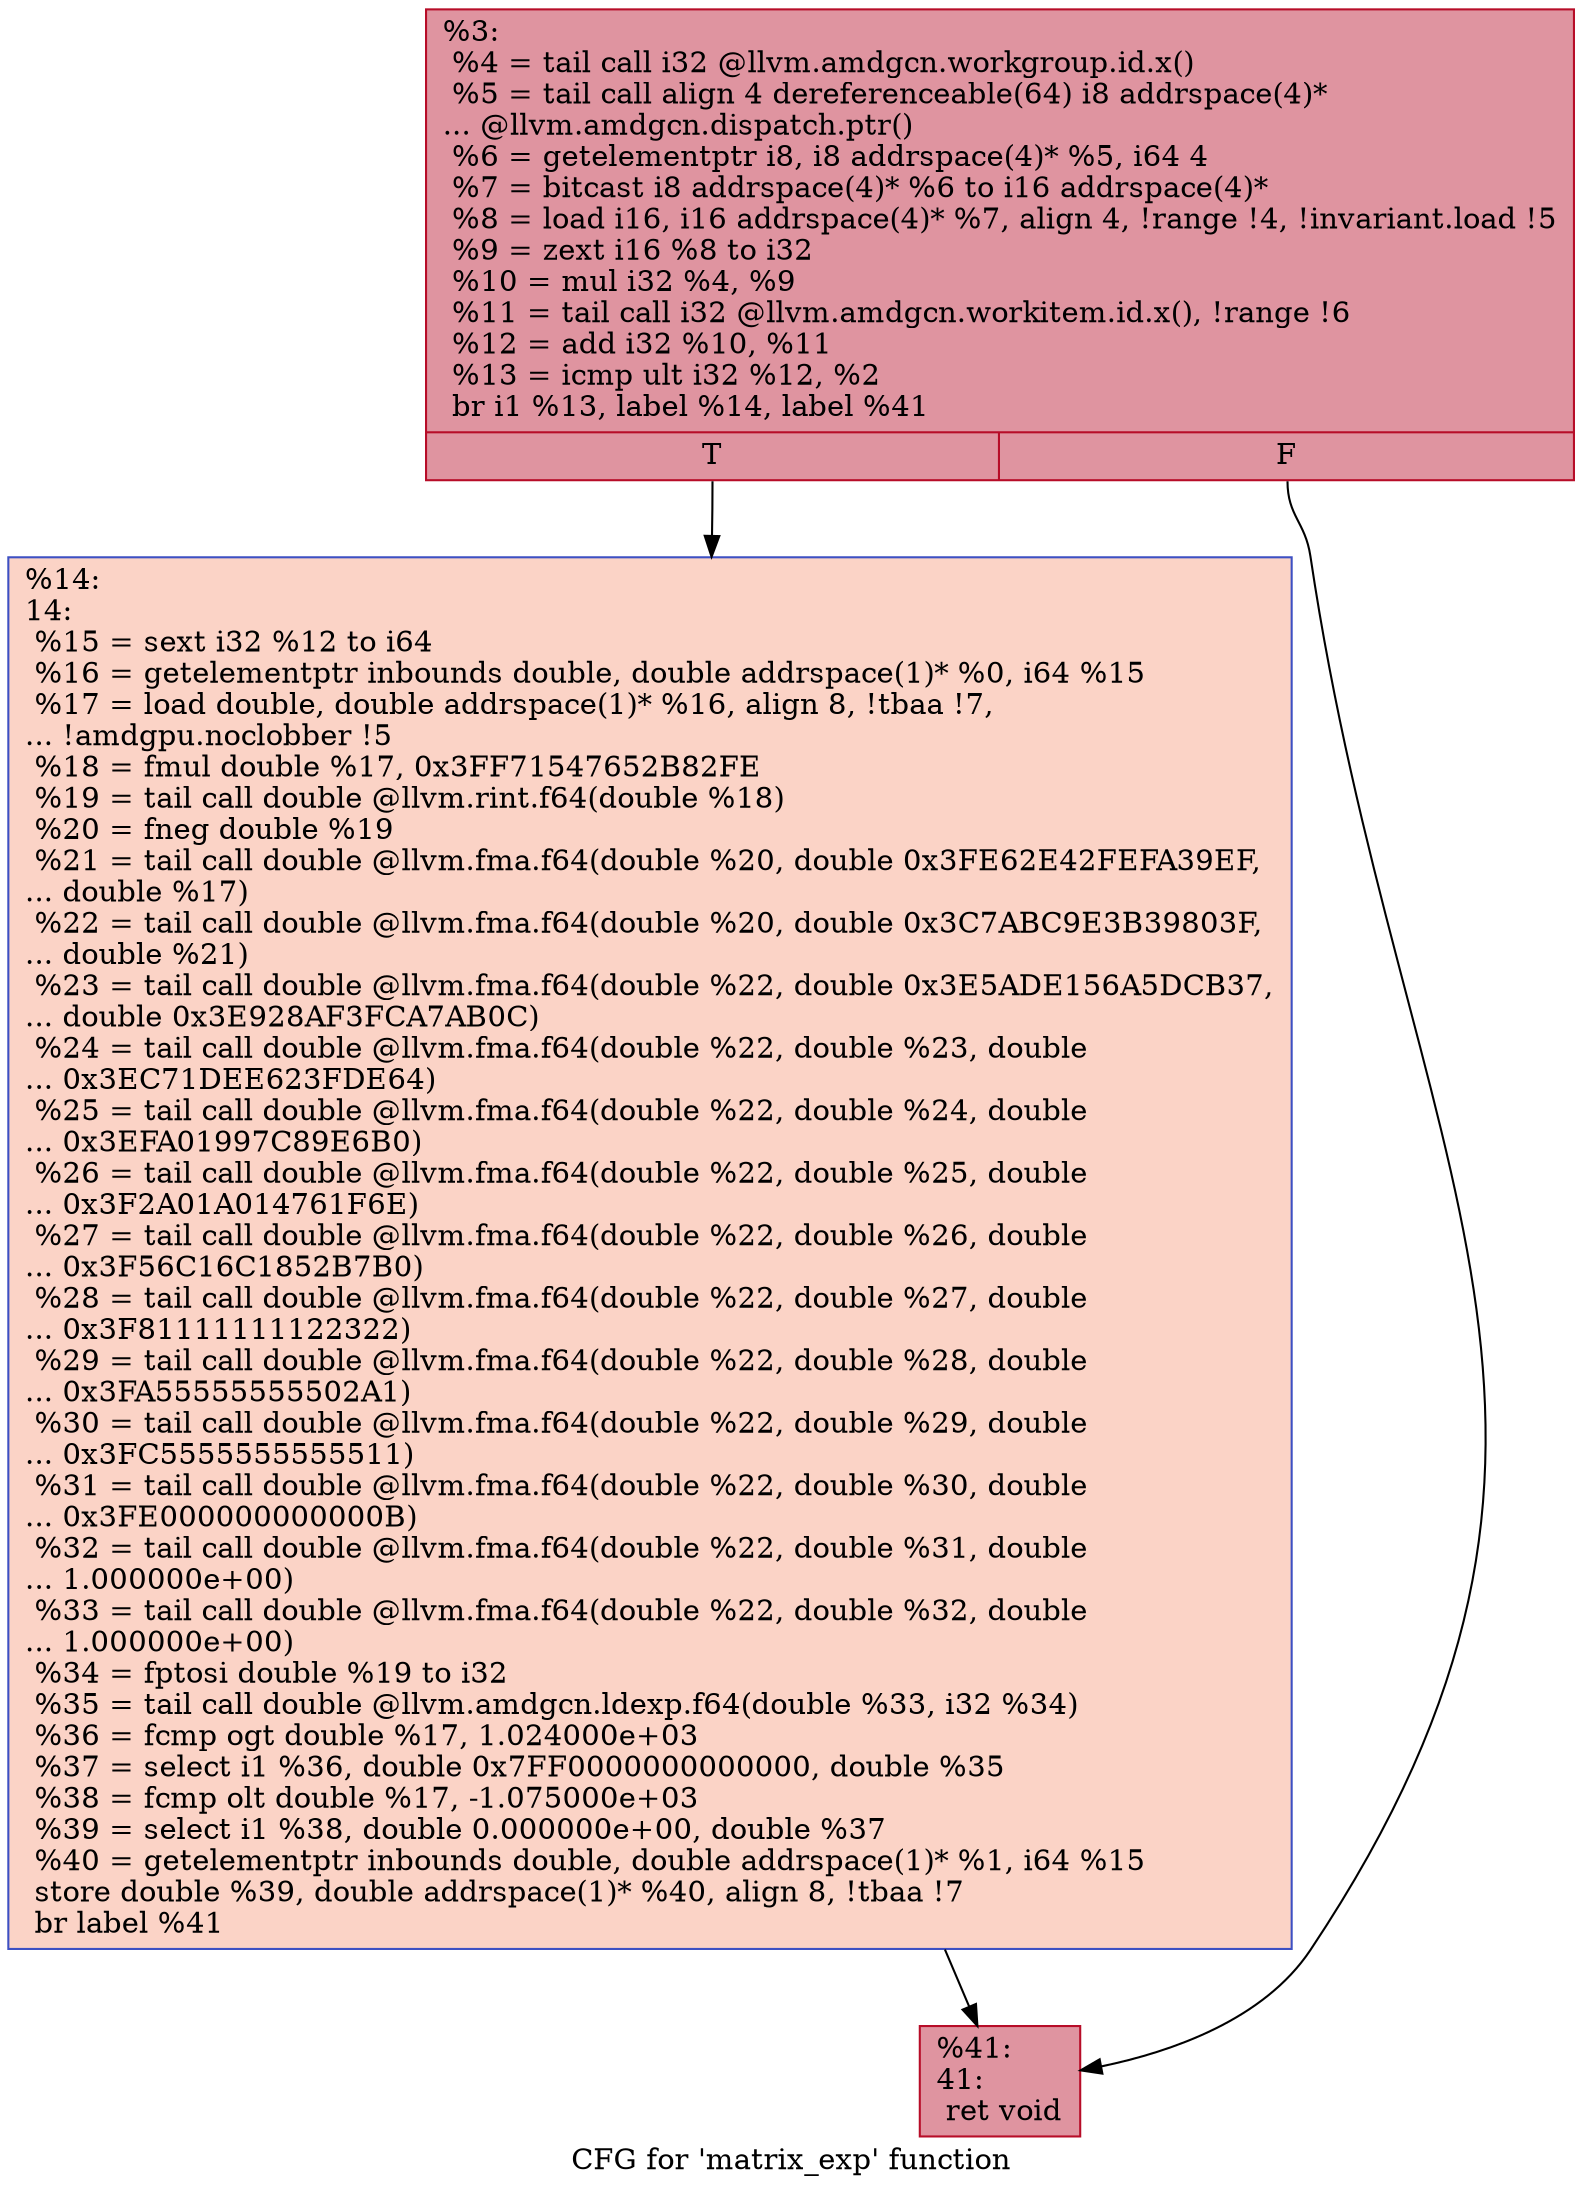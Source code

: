 digraph "CFG for 'matrix_exp' function" {
	label="CFG for 'matrix_exp' function";

	Node0x5cd5830 [shape=record,color="#b70d28ff", style=filled, fillcolor="#b70d2870",label="{%3:\l  %4 = tail call i32 @llvm.amdgcn.workgroup.id.x()\l  %5 = tail call align 4 dereferenceable(64) i8 addrspace(4)*\l... @llvm.amdgcn.dispatch.ptr()\l  %6 = getelementptr i8, i8 addrspace(4)* %5, i64 4\l  %7 = bitcast i8 addrspace(4)* %6 to i16 addrspace(4)*\l  %8 = load i16, i16 addrspace(4)* %7, align 4, !range !4, !invariant.load !5\l  %9 = zext i16 %8 to i32\l  %10 = mul i32 %4, %9\l  %11 = tail call i32 @llvm.amdgcn.workitem.id.x(), !range !6\l  %12 = add i32 %10, %11\l  %13 = icmp ult i32 %12, %2\l  br i1 %13, label %14, label %41\l|{<s0>T|<s1>F}}"];
	Node0x5cd5830:s0 -> Node0x5cd7740;
	Node0x5cd5830:s1 -> Node0x5cd77d0;
	Node0x5cd7740 [shape=record,color="#3d50c3ff", style=filled, fillcolor="#f59c7d70",label="{%14:\l14:                                               \l  %15 = sext i32 %12 to i64\l  %16 = getelementptr inbounds double, double addrspace(1)* %0, i64 %15\l  %17 = load double, double addrspace(1)* %16, align 8, !tbaa !7,\l... !amdgpu.noclobber !5\l  %18 = fmul double %17, 0x3FF71547652B82FE\l  %19 = tail call double @llvm.rint.f64(double %18)\l  %20 = fneg double %19\l  %21 = tail call double @llvm.fma.f64(double %20, double 0x3FE62E42FEFA39EF,\l... double %17)\l  %22 = tail call double @llvm.fma.f64(double %20, double 0x3C7ABC9E3B39803F,\l... double %21)\l  %23 = tail call double @llvm.fma.f64(double %22, double 0x3E5ADE156A5DCB37,\l... double 0x3E928AF3FCA7AB0C)\l  %24 = tail call double @llvm.fma.f64(double %22, double %23, double\l... 0x3EC71DEE623FDE64)\l  %25 = tail call double @llvm.fma.f64(double %22, double %24, double\l... 0x3EFA01997C89E6B0)\l  %26 = tail call double @llvm.fma.f64(double %22, double %25, double\l... 0x3F2A01A014761F6E)\l  %27 = tail call double @llvm.fma.f64(double %22, double %26, double\l... 0x3F56C16C1852B7B0)\l  %28 = tail call double @llvm.fma.f64(double %22, double %27, double\l... 0x3F81111111122322)\l  %29 = tail call double @llvm.fma.f64(double %22, double %28, double\l... 0x3FA55555555502A1)\l  %30 = tail call double @llvm.fma.f64(double %22, double %29, double\l... 0x3FC5555555555511)\l  %31 = tail call double @llvm.fma.f64(double %22, double %30, double\l... 0x3FE000000000000B)\l  %32 = tail call double @llvm.fma.f64(double %22, double %31, double\l... 1.000000e+00)\l  %33 = tail call double @llvm.fma.f64(double %22, double %32, double\l... 1.000000e+00)\l  %34 = fptosi double %19 to i32\l  %35 = tail call double @llvm.amdgcn.ldexp.f64(double %33, i32 %34)\l  %36 = fcmp ogt double %17, 1.024000e+03\l  %37 = select i1 %36, double 0x7FF0000000000000, double %35\l  %38 = fcmp olt double %17, -1.075000e+03\l  %39 = select i1 %38, double 0.000000e+00, double %37\l  %40 = getelementptr inbounds double, double addrspace(1)* %1, i64 %15\l  store double %39, double addrspace(1)* %40, align 8, !tbaa !7\l  br label %41\l}"];
	Node0x5cd7740 -> Node0x5cd77d0;
	Node0x5cd77d0 [shape=record,color="#b70d28ff", style=filled, fillcolor="#b70d2870",label="{%41:\l41:                                               \l  ret void\l}"];
}
